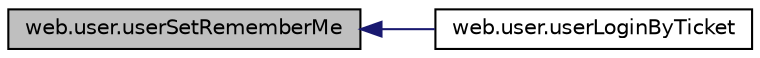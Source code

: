 digraph "web.user.userSetRememberMe"
{
  edge [fontname="Helvetica",fontsize="10",labelfontname="Helvetica",labelfontsize="10"];
  node [fontname="Helvetica",fontsize="10",shape=record];
  rankdir="LR";
  Node1 [label="web.user.userSetRememberMe",height=0.2,width=0.4,color="black", fillcolor="grey75", style="filled" fontcolor="black"];
  Node1 -> Node2 [dir="back",color="midnightblue",fontsize="10",style="solid",fontname="Helvetica"];
  Node2 [label="web.user.userLoginByTicket",height=0.2,width=0.4,color="black", fillcolor="white", style="filled",URL="$namespaceweb_1_1user.html#a9f722c8fc6cc29639f97401ff43ae52b"];
}
